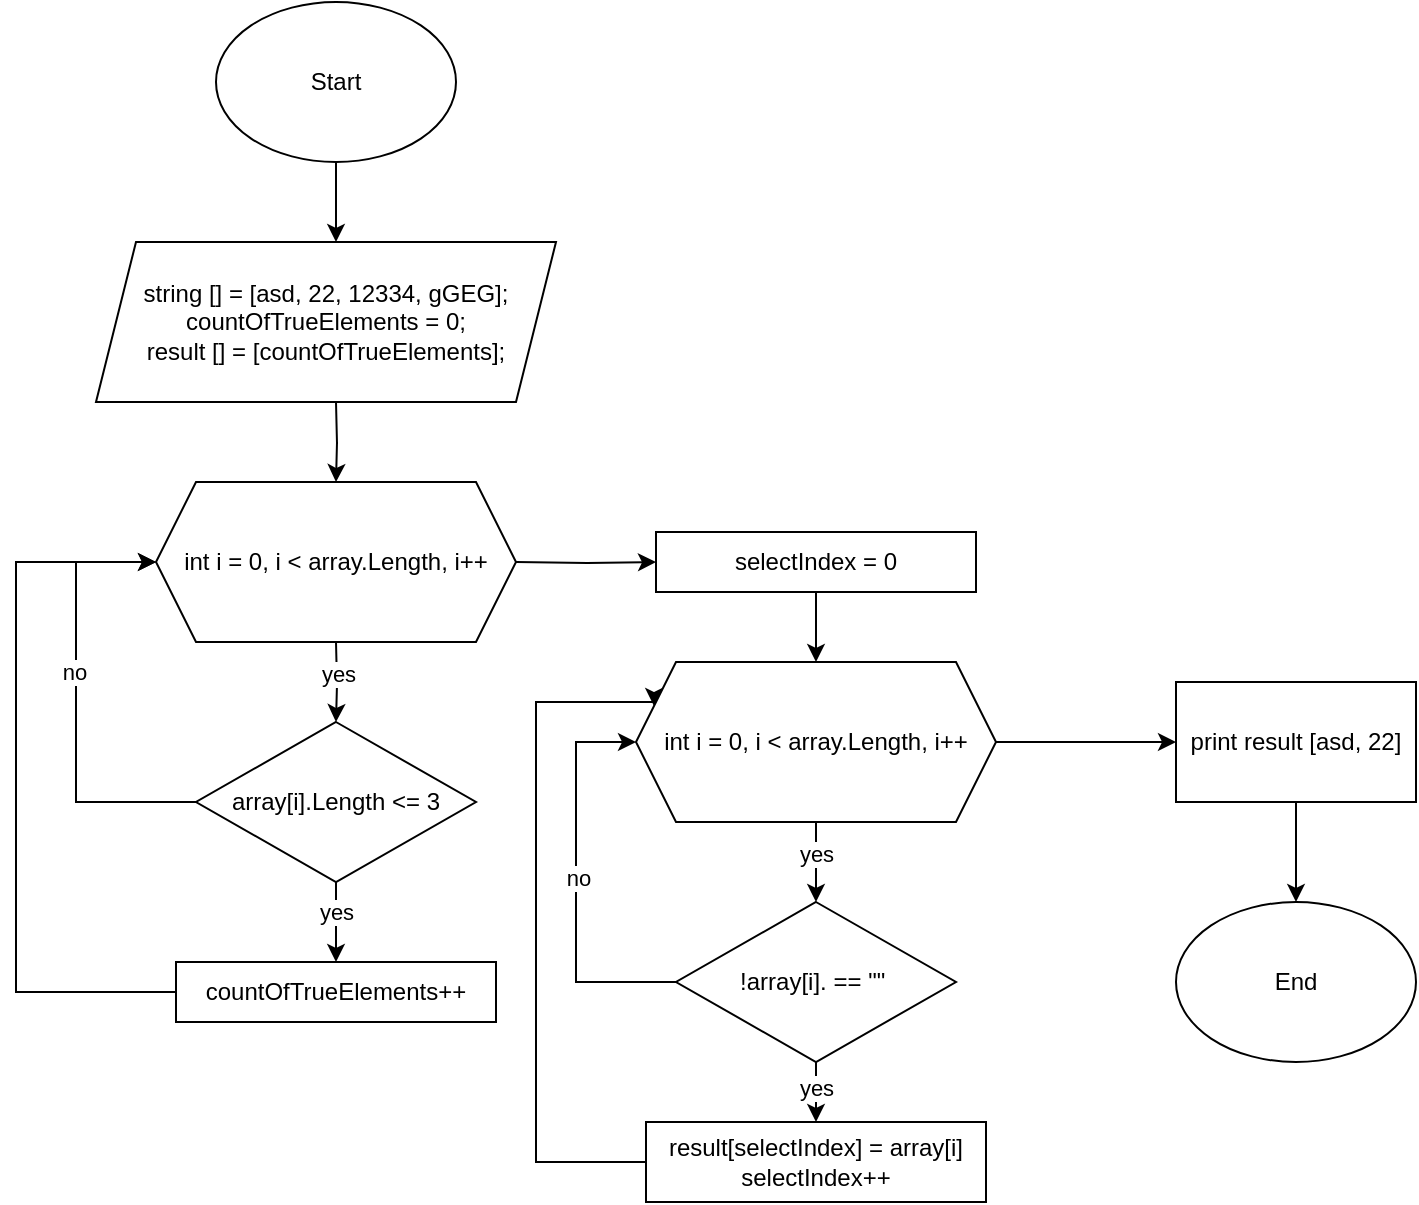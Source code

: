 <mxfile version="21.0.8" type="device"><diagram name="Страница 1" id="RQnl_7Yb2GFEzGDTBN7F"><mxGraphModel dx="2049" dy="1137" grid="1" gridSize="10" guides="1" tooltips="1" connect="1" arrows="1" fold="1" page="1" pageScale="1" pageWidth="827" pageHeight="1169" math="0" shadow="0"><root><mxCell id="0"/><mxCell id="1" parent="0"/><mxCell id="cJE4wzGNWdbYPTdwH6V7-3" style="edgeStyle=orthogonalEdgeStyle;rounded=0;orthogonalLoop=1;jettySize=auto;html=1;" edge="1" parent="1" source="cJE4wzGNWdbYPTdwH6V7-1"><mxGeometry relative="1" as="geometry"><mxPoint x="360" y="160" as="targetPoint"/></mxGeometry></mxCell><mxCell id="cJE4wzGNWdbYPTdwH6V7-1" value="Start" style="ellipse;whiteSpace=wrap;html=1;" vertex="1" parent="1"><mxGeometry x="300" y="40" width="120" height="80" as="geometry"/></mxCell><mxCell id="cJE4wzGNWdbYPTdwH6V7-5" style="edgeStyle=orthogonalEdgeStyle;rounded=0;orthogonalLoop=1;jettySize=auto;html=1;entryX=0.5;entryY=0;entryDx=0;entryDy=0;" edge="1" parent="1"><mxGeometry relative="1" as="geometry"><mxPoint x="360" y="240" as="sourcePoint"/><mxPoint x="360" y="280" as="targetPoint"/></mxGeometry></mxCell><mxCell id="cJE4wzGNWdbYPTdwH6V7-7" style="edgeStyle=orthogonalEdgeStyle;rounded=0;orthogonalLoop=1;jettySize=auto;html=1;entryX=0.5;entryY=0;entryDx=0;entryDy=0;" edge="1" parent="1" target="cJE4wzGNWdbYPTdwH6V7-6"><mxGeometry relative="1" as="geometry"><mxPoint x="360" y="360" as="sourcePoint"/></mxGeometry></mxCell><mxCell id="cJE4wzGNWdbYPTdwH6V7-15" value="yes" style="edgeLabel;html=1;align=center;verticalAlign=middle;resizable=0;points=[];" vertex="1" connectable="0" parent="cJE4wzGNWdbYPTdwH6V7-7"><mxGeometry x="-0.226" relative="1" as="geometry"><mxPoint as="offset"/></mxGeometry></mxCell><mxCell id="cJE4wzGNWdbYPTdwH6V7-26" style="edgeStyle=orthogonalEdgeStyle;rounded=0;orthogonalLoop=1;jettySize=auto;html=1;entryX=0;entryY=0.5;entryDx=0;entryDy=0;" edge="1" parent="1" target="cJE4wzGNWdbYPTdwH6V7-21"><mxGeometry relative="1" as="geometry"><mxPoint x="450.0" y="320" as="sourcePoint"/></mxGeometry></mxCell><mxCell id="cJE4wzGNWdbYPTdwH6V7-9" style="edgeStyle=orthogonalEdgeStyle;rounded=0;orthogonalLoop=1;jettySize=auto;html=1;entryX=0.5;entryY=0;entryDx=0;entryDy=0;" edge="1" parent="1" source="cJE4wzGNWdbYPTdwH6V7-6" target="cJE4wzGNWdbYPTdwH6V7-8"><mxGeometry relative="1" as="geometry"/></mxCell><mxCell id="cJE4wzGNWdbYPTdwH6V7-17" value="yes" style="edgeLabel;html=1;align=center;verticalAlign=middle;resizable=0;points=[];" vertex="1" connectable="0" parent="cJE4wzGNWdbYPTdwH6V7-9"><mxGeometry x="-0.26" relative="1" as="geometry"><mxPoint as="offset"/></mxGeometry></mxCell><mxCell id="cJE4wzGNWdbYPTdwH6V7-14" style="edgeStyle=orthogonalEdgeStyle;rounded=0;orthogonalLoop=1;jettySize=auto;html=1;entryX=0;entryY=0.5;entryDx=0;entryDy=0;" edge="1" parent="1" source="cJE4wzGNWdbYPTdwH6V7-6"><mxGeometry relative="1" as="geometry"><mxPoint x="270" y="320" as="targetPoint"/><Array as="points"><mxPoint x="230" y="440"/><mxPoint x="230" y="320"/></Array></mxGeometry></mxCell><mxCell id="cJE4wzGNWdbYPTdwH6V7-16" value="no" style="edgeLabel;html=1;align=center;verticalAlign=middle;resizable=0;points=[];" vertex="1" connectable="0" parent="cJE4wzGNWdbYPTdwH6V7-14"><mxGeometry x="0.142" y="1" relative="1" as="geometry"><mxPoint as="offset"/></mxGeometry></mxCell><mxCell id="cJE4wzGNWdbYPTdwH6V7-6" value="array[i].Length &amp;lt;= 3" style="rhombus;whiteSpace=wrap;html=1;" vertex="1" parent="1"><mxGeometry x="290" y="400" width="140" height="80" as="geometry"/></mxCell><mxCell id="cJE4wzGNWdbYPTdwH6V7-24" style="edgeStyle=orthogonalEdgeStyle;rounded=0;orthogonalLoop=1;jettySize=auto;html=1;entryX=0;entryY=0.5;entryDx=0;entryDy=0;" edge="1" parent="1" source="cJE4wzGNWdbYPTdwH6V7-8"><mxGeometry relative="1" as="geometry"><mxPoint x="270" y="320" as="targetPoint"/><Array as="points"><mxPoint x="200" y="535"/><mxPoint x="200" y="320"/></Array></mxGeometry></mxCell><mxCell id="cJE4wzGNWdbYPTdwH6V7-8" value="countOfTrueElements++" style="rounded=0;whiteSpace=wrap;html=1;" vertex="1" parent="1"><mxGeometry x="280" y="520" width="160" height="30" as="geometry"/></mxCell><mxCell id="cJE4wzGNWdbYPTdwH6V7-38" style="edgeStyle=orthogonalEdgeStyle;rounded=0;orthogonalLoop=1;jettySize=auto;html=1;entryX=0;entryY=0.25;entryDx=0;entryDy=0;" edge="1" parent="1" source="cJE4wzGNWdbYPTdwH6V7-19" target="cJE4wzGNWdbYPTdwH6V7-30"><mxGeometry relative="1" as="geometry"><mxPoint x="480" y="480" as="targetPoint"/><Array as="points"><mxPoint x="460" y="620"/><mxPoint x="460" y="390"/><mxPoint x="519" y="390"/></Array></mxGeometry></mxCell><mxCell id="cJE4wzGNWdbYPTdwH6V7-19" value="result[selectIndex] = array[i]&lt;br&gt;selectIndex++" style="rounded=0;whiteSpace=wrap;html=1;" vertex="1" parent="1"><mxGeometry x="515" y="600" width="170" height="40" as="geometry"/></mxCell><mxCell id="cJE4wzGNWdbYPTdwH6V7-27" style="edgeStyle=orthogonalEdgeStyle;rounded=0;orthogonalLoop=1;jettySize=auto;html=1;entryX=0.5;entryY=0;entryDx=0;entryDy=0;" edge="1" parent="1" source="cJE4wzGNWdbYPTdwH6V7-21" target="cJE4wzGNWdbYPTdwH6V7-30"><mxGeometry relative="1" as="geometry"><mxPoint x="600" y="370" as="targetPoint"/></mxGeometry></mxCell><mxCell id="cJE4wzGNWdbYPTdwH6V7-21" value="selectIndex = 0" style="rounded=0;whiteSpace=wrap;html=1;" vertex="1" parent="1"><mxGeometry x="520" y="305" width="160" height="30" as="geometry"/></mxCell><mxCell id="cJE4wzGNWdbYPTdwH6V7-28" value="int i = 0, i &amp;lt; array.Length, i++" style="shape=hexagon;perimeter=hexagonPerimeter2;whiteSpace=wrap;html=1;fixedSize=1;" vertex="1" parent="1"><mxGeometry x="270" y="280" width="180" height="80" as="geometry"/></mxCell><mxCell id="cJE4wzGNWdbYPTdwH6V7-29" value="string [] = [asd, 22, 12334, gGEG];&lt;br style=&quot;border-color: var(--border-color);&quot;&gt;countOfTrueElements = 0;&lt;br style=&quot;border-color: var(--border-color);&quot;&gt;result [] = [countOfTrueElements];" style="shape=parallelogram;perimeter=parallelogramPerimeter;whiteSpace=wrap;html=1;fixedSize=1;" vertex="1" parent="1"><mxGeometry x="240" y="160" width="230" height="80" as="geometry"/></mxCell><mxCell id="cJE4wzGNWdbYPTdwH6V7-32" style="edgeStyle=orthogonalEdgeStyle;rounded=0;orthogonalLoop=1;jettySize=auto;html=1;entryX=0.5;entryY=0;entryDx=0;entryDy=0;" edge="1" parent="1" source="cJE4wzGNWdbYPTdwH6V7-30" target="cJE4wzGNWdbYPTdwH6V7-31"><mxGeometry relative="1" as="geometry"/></mxCell><mxCell id="cJE4wzGNWdbYPTdwH6V7-33" value="yes" style="edgeLabel;html=1;align=center;verticalAlign=middle;resizable=0;points=[];" vertex="1" connectable="0" parent="cJE4wzGNWdbYPTdwH6V7-32"><mxGeometry x="-0.204" relative="1" as="geometry"><mxPoint as="offset"/></mxGeometry></mxCell><mxCell id="cJE4wzGNWdbYPTdwH6V7-41" style="edgeStyle=orthogonalEdgeStyle;rounded=0;orthogonalLoop=1;jettySize=auto;html=1;entryX=0;entryY=0.5;entryDx=0;entryDy=0;" edge="1" parent="1" source="cJE4wzGNWdbYPTdwH6V7-30" target="cJE4wzGNWdbYPTdwH6V7-40"><mxGeometry relative="1" as="geometry"/></mxCell><mxCell id="cJE4wzGNWdbYPTdwH6V7-30" value="int i = 0, i &amp;lt; array.Length, i++" style="shape=hexagon;perimeter=hexagonPerimeter2;whiteSpace=wrap;html=1;fixedSize=1;" vertex="1" parent="1"><mxGeometry x="510" y="370" width="180" height="80" as="geometry"/></mxCell><mxCell id="cJE4wzGNWdbYPTdwH6V7-34" style="edgeStyle=orthogonalEdgeStyle;rounded=0;orthogonalLoop=1;jettySize=auto;html=1;entryX=0.5;entryY=0;entryDx=0;entryDy=0;" edge="1" parent="1" source="cJE4wzGNWdbYPTdwH6V7-31" target="cJE4wzGNWdbYPTdwH6V7-19"><mxGeometry relative="1" as="geometry"/></mxCell><mxCell id="cJE4wzGNWdbYPTdwH6V7-35" value="yes" style="edgeLabel;html=1;align=center;verticalAlign=middle;resizable=0;points=[];" vertex="1" connectable="0" parent="cJE4wzGNWdbYPTdwH6V7-34"><mxGeometry x="0.297" relative="1" as="geometry"><mxPoint as="offset"/></mxGeometry></mxCell><mxCell id="cJE4wzGNWdbYPTdwH6V7-36" style="edgeStyle=orthogonalEdgeStyle;rounded=0;orthogonalLoop=1;jettySize=auto;html=1;entryX=0;entryY=0.5;entryDx=0;entryDy=0;" edge="1" parent="1" source="cJE4wzGNWdbYPTdwH6V7-31" target="cJE4wzGNWdbYPTdwH6V7-30"><mxGeometry relative="1" as="geometry"><Array as="points"><mxPoint x="480" y="530"/><mxPoint x="480" y="410"/></Array></mxGeometry></mxCell><mxCell id="cJE4wzGNWdbYPTdwH6V7-37" value="no" style="edgeLabel;html=1;align=center;verticalAlign=middle;resizable=0;points=[];" vertex="1" connectable="0" parent="cJE4wzGNWdbYPTdwH6V7-36"><mxGeometry x="0.019" y="-1" relative="1" as="geometry"><mxPoint as="offset"/></mxGeometry></mxCell><mxCell id="cJE4wzGNWdbYPTdwH6V7-31" value="!array[i]. == &quot;&quot;&amp;nbsp;" style="rhombus;whiteSpace=wrap;html=1;" vertex="1" parent="1"><mxGeometry x="530" y="490" width="140" height="80" as="geometry"/></mxCell><mxCell id="cJE4wzGNWdbYPTdwH6V7-43" style="edgeStyle=orthogonalEdgeStyle;rounded=0;orthogonalLoop=1;jettySize=auto;html=1;" edge="1" parent="1" source="cJE4wzGNWdbYPTdwH6V7-40" target="cJE4wzGNWdbYPTdwH6V7-42"><mxGeometry relative="1" as="geometry"/></mxCell><mxCell id="cJE4wzGNWdbYPTdwH6V7-40" value="print result [asd, 22]" style="rounded=0;whiteSpace=wrap;html=1;" vertex="1" parent="1"><mxGeometry x="780" y="380" width="120" height="60" as="geometry"/></mxCell><mxCell id="cJE4wzGNWdbYPTdwH6V7-42" value="End" style="ellipse;whiteSpace=wrap;html=1;" vertex="1" parent="1"><mxGeometry x="780" y="490" width="120" height="80" as="geometry"/></mxCell></root></mxGraphModel></diagram></mxfile>